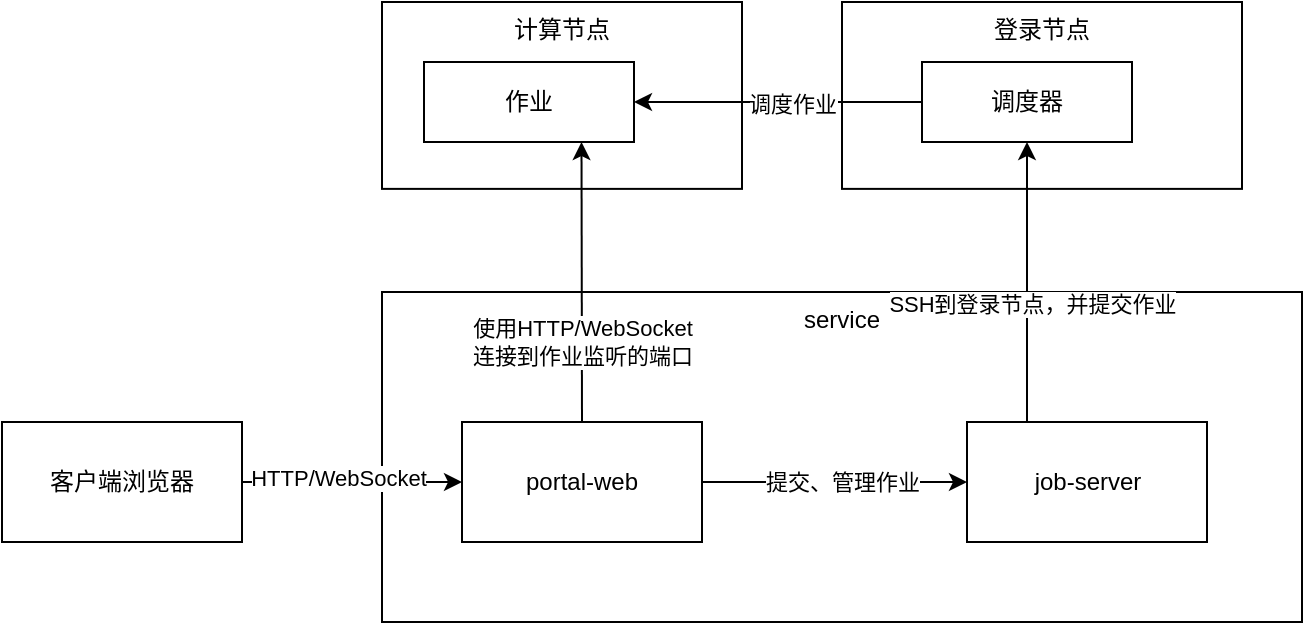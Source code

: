 <mxfile>
    <diagram id="Pjbi3EagdmSRB1L1AeHt" name="Page-1">
        <mxGraphModel dx="753" dy="609" grid="1" gridSize="10" guides="1" tooltips="1" connect="1" arrows="1" fold="1" page="1" pageScale="1" pageWidth="827" pageHeight="1169" math="0" shadow="0">
            <root>
                <mxCell id="0"/>
                <mxCell id="1" parent="0"/>
                <mxCell id="24" value="service" style="rounded=0;whiteSpace=wrap;html=1;fillColor=none;verticalAlign=top;" parent="1" vertex="1">
                    <mxGeometry x="340" y="515" width="460" height="165" as="geometry"/>
                </mxCell>
                <mxCell id="2" value="登录节点" style="rounded=0;whiteSpace=wrap;html=1;fillColor=none;verticalAlign=top;" parent="1" vertex="1">
                    <mxGeometry x="570" y="370" width="200" height="93.44" as="geometry"/>
                </mxCell>
                <mxCell id="5" style="edgeStyle=none;html=1;exitX=1;exitY=0.5;exitDx=0;exitDy=0;" parent="1" source="3" target="15" edge="1">
                    <mxGeometry relative="1" as="geometry">
                        <mxPoint x="360" y="615" as="targetPoint"/>
                    </mxGeometry>
                </mxCell>
                <mxCell id="10" value="HTTP/WebSocket" style="edgeLabel;html=1;align=center;verticalAlign=middle;resizable=0;points=[];" parent="5" vertex="1" connectable="0">
                    <mxGeometry x="-0.209" y="-2" relative="1" as="geometry">
                        <mxPoint x="4" y="-4" as="offset"/>
                    </mxGeometry>
                </mxCell>
                <mxCell id="3" value="客户端浏览器" style="whiteSpace=wrap;html=1;fillColor=none;" parent="1" vertex="1">
                    <mxGeometry x="150" y="580" width="120" height="60" as="geometry"/>
                </mxCell>
                <mxCell id="70" style="edgeStyle=none;html=1;exitX=1;exitY=0.5;exitDx=0;exitDy=0;entryX=0;entryY=0.5;entryDx=0;entryDy=0;" parent="1" source="15" target="69" edge="1">
                    <mxGeometry relative="1" as="geometry">
                        <Array as="points">
                            <mxPoint x="560" y="610"/>
                        </Array>
                    </mxGeometry>
                </mxCell>
                <mxCell id="73" style="edgeStyle=none;html=1;exitX=0.5;exitY=0;exitDx=0;exitDy=0;entryX=0.75;entryY=1;entryDx=0;entryDy=0;" edge="1" parent="1" source="15" target="77">
                    <mxGeometry relative="1" as="geometry"/>
                </mxCell>
                <mxCell id="83" value="使用HTTP/WebSocket&lt;br&gt;连接到作业监听的端口" style="edgeLabel;html=1;align=center;verticalAlign=middle;resizable=0;points=[];" vertex="1" connectable="0" parent="73">
                    <mxGeometry x="0.254" y="-2" relative="1" as="geometry">
                        <mxPoint x="-2" y="48" as="offset"/>
                    </mxGeometry>
                </mxCell>
                <mxCell id="15" value="portal-web" style="rounded=0;whiteSpace=wrap;html=1;fillColor=none;" parent="1" vertex="1">
                    <mxGeometry x="380" y="580" width="120" height="60" as="geometry"/>
                </mxCell>
                <mxCell id="58" value="计算节点" style="rounded=0;whiteSpace=wrap;html=1;fillColor=none;verticalAlign=top;" parent="1" vertex="1">
                    <mxGeometry x="340" y="370" width="180" height="93.44" as="geometry"/>
                </mxCell>
                <mxCell id="72" style="edgeStyle=none;html=1;exitX=0.25;exitY=0;exitDx=0;exitDy=0;entryX=0.5;entryY=1;entryDx=0;entryDy=0;" edge="1" parent="1" source="69" target="74">
                    <mxGeometry relative="1" as="geometry"/>
                </mxCell>
                <mxCell id="75" value="SSH到登录节点，并提交作业" style="edgeLabel;html=1;align=center;verticalAlign=middle;resizable=0;points=[];" vertex="1" connectable="0" parent="72">
                    <mxGeometry x="-0.155" y="-2" relative="1" as="geometry">
                        <mxPoint as="offset"/>
                    </mxGeometry>
                </mxCell>
                <mxCell id="69" value="job-server" style="rounded=0;whiteSpace=wrap;html=1;fillColor=none;" parent="1" vertex="1">
                    <mxGeometry x="632.5" y="580" width="120" height="60" as="geometry"/>
                </mxCell>
                <mxCell id="76" style="edgeStyle=none;html=1;exitX=0;exitY=0.5;exitDx=0;exitDy=0;entryX=1;entryY=0.5;entryDx=0;entryDy=0;" edge="1" parent="1" source="74" target="77">
                    <mxGeometry relative="1" as="geometry">
                        <mxPoint x="580" y="330" as="targetPoint"/>
                    </mxGeometry>
                </mxCell>
                <mxCell id="79" value="调度作业" style="edgeLabel;html=1;align=center;verticalAlign=middle;resizable=0;points=[];" vertex="1" connectable="0" parent="76">
                    <mxGeometry x="-0.098" y="1" relative="1" as="geometry">
                        <mxPoint as="offset"/>
                    </mxGeometry>
                </mxCell>
                <mxCell id="74" value="调度器" style="rounded=0;whiteSpace=wrap;html=1;" vertex="1" parent="1">
                    <mxGeometry x="610" y="400" width="105" height="40" as="geometry"/>
                </mxCell>
                <mxCell id="77" value="作业" style="rounded=0;whiteSpace=wrap;html=1;" vertex="1" parent="1">
                    <mxGeometry x="361" y="400" width="105" height="40" as="geometry"/>
                </mxCell>
                <mxCell id="86" value="提交、管理作业" style="edgeLabel;html=1;align=center;verticalAlign=middle;resizable=0;points=[];" vertex="1" connectable="0" parent="1">
                    <mxGeometry x="570.004" y="609.997" as="geometry"/>
                </mxCell>
            </root>
        </mxGraphModel>
    </diagram>
</mxfile>
